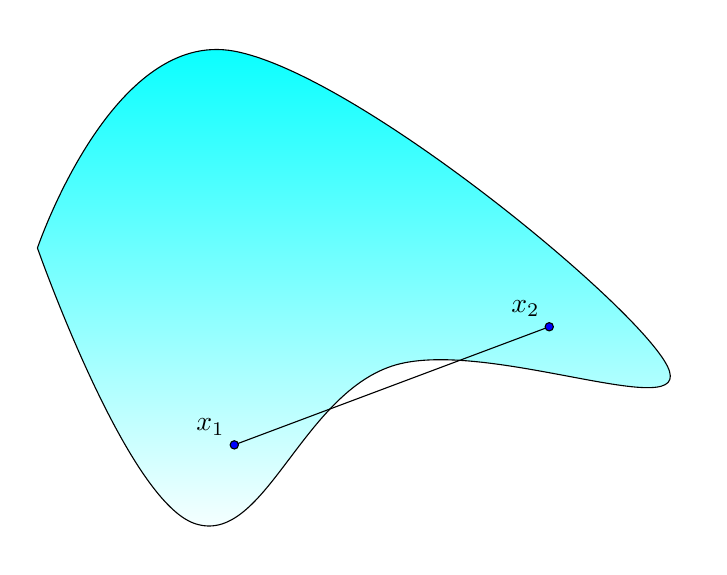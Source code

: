 \definecolor{qqqqff}{rgb}{0.,0.,1.}
\begin{tikzpicture}[>=latex',line join=bevel]
\draw[top color=cyan, bottom color=white]  plot[smooth, tension=.7] coordinates {(-3.5,-0.5) (-1,2) (4.5,-2) (1,-2) (-1.5,-4) (-3.5,-0.5)};
\draw (-1,-3) -- (3,-1.5);
\draw [fill=qqqqff]  (-1,-3) circle (1.5pt) 
  node [above left] {$x_1$};
\draw [fill=qqqqff]  (3,-1.5) circle (1.5pt)
  node [above left] {$x_2$};;
%\node at (-1,-2.5) {$x_1$};
%\node at (3,-1) {$x_2$};
\end{tikzpicture}
